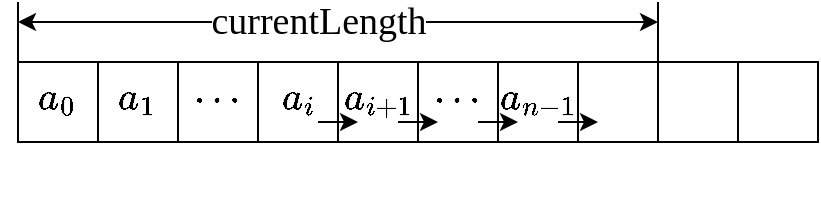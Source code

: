 <mxfile>
    <diagram id="TXBD-LZY1iGdPi2Dcbin" name="第 1 页">
        <mxGraphModel dx="793" dy="516" grid="1" gridSize="10" guides="1" tooltips="1" connect="1" arrows="1" fold="1" page="1" pageScale="1" pageWidth="827" pageHeight="1169" math="1" shadow="0">
            <root>
                <mxCell id="0"/>
                <mxCell id="1" parent="0"/>
                <mxCell id="25" value="" style="group;fontSize=19;" parent="1" vertex="1" connectable="0">
                    <mxGeometry x="240" y="240" width="400" height="70" as="geometry"/>
                </mxCell>
                <mxCell id="2" value="\(a_0\)" style="rounded=0;whiteSpace=wrap;html=1;fontSize=19;fontFamily=Times New Roman;verticalAlign=top;horizontal=1;" parent="25" vertex="1">
                    <mxGeometry y="30" width="40" height="40" as="geometry"/>
                </mxCell>
                <mxCell id="3" value="\(a_1\)" style="rounded=0;whiteSpace=wrap;html=1;fontSize=19;fontFamily=Times New Roman;verticalAlign=top;horizontal=1;" parent="25" vertex="1">
                    <mxGeometry x="40" y="30" width="40" height="40" as="geometry"/>
                </mxCell>
                <mxCell id="4" value="\(\cdots\)" style="rounded=0;whiteSpace=wrap;html=1;fontSize=19;fontFamily=Times New Roman;verticalAlign=top;horizontal=1;" parent="25" vertex="1">
                    <mxGeometry x="80" y="30" width="40" height="40" as="geometry"/>
                </mxCell>
                <mxCell id="5" value="\(a_i\)" style="rounded=0;whiteSpace=wrap;html=1;fontSize=19;fontFamily=Times New Roman;verticalAlign=top;horizontal=1;" parent="25" vertex="1">
                    <mxGeometry x="120" y="30" width="40" height="40" as="geometry"/>
                </mxCell>
                <mxCell id="6" value="\(a_{i+1}\)" style="rounded=0;whiteSpace=wrap;html=1;fontSize=19;fontFamily=Times New Roman;verticalAlign=top;horizontal=1;" parent="25" vertex="1">
                    <mxGeometry x="160" y="30" width="40" height="40" as="geometry"/>
                </mxCell>
                <mxCell id="7" value="\(\cdots\)" style="rounded=0;whiteSpace=wrap;html=1;fontSize=19;fontFamily=Times New Roman;verticalAlign=top;horizontal=1;" parent="25" vertex="1">
                    <mxGeometry x="200" y="30" width="40" height="40" as="geometry"/>
                </mxCell>
                <mxCell id="8" value="\(a_{n-1}\)" style="rounded=0;whiteSpace=wrap;html=1;fontSize=19;fontFamily=Times New Roman;verticalAlign=top;horizontal=1;" parent="25" vertex="1">
                    <mxGeometry x="240" y="30" width="40" height="40" as="geometry"/>
                </mxCell>
                <mxCell id="9" value="" style="rounded=0;whiteSpace=wrap;html=1;fontSize=19;fontFamily=Times New Roman;verticalAlign=top;horizontal=1;" parent="25" vertex="1">
                    <mxGeometry x="280" y="30" width="40" height="40" as="geometry"/>
                </mxCell>
                <mxCell id="10" value="" style="rounded=0;whiteSpace=wrap;html=1;fontSize=19;fontFamily=Times New Roman;verticalAlign=top;horizontal=1;" parent="25" vertex="1">
                    <mxGeometry x="320" y="30" width="40" height="40" as="geometry"/>
                </mxCell>
                <mxCell id="11" value="" style="rounded=0;whiteSpace=wrap;html=1;fontSize=19;fontFamily=Times New Roman;verticalAlign=top;horizontal=1;" parent="25" vertex="1">
                    <mxGeometry x="360" y="30" width="40" height="40" as="geometry"/>
                </mxCell>
                <mxCell id="13" value="" style="endArrow=classic;html=1;fontFamily=Times New Roman;fontSize=19;" parent="25" edge="1">
                    <mxGeometry width="50" height="50" relative="1" as="geometry">
                        <mxPoint x="150" y="60" as="sourcePoint"/>
                        <mxPoint x="170" y="60" as="targetPoint"/>
                    </mxGeometry>
                </mxCell>
                <mxCell id="14" value="" style="endArrow=classic;html=1;fontFamily=Times New Roman;fontSize=19;" parent="25" edge="1">
                    <mxGeometry width="50" height="50" relative="1" as="geometry">
                        <mxPoint x="190" y="60" as="sourcePoint"/>
                        <mxPoint x="210" y="60" as="targetPoint"/>
                    </mxGeometry>
                </mxCell>
                <mxCell id="16" value="" style="endArrow=classic;html=1;fontFamily=Times New Roman;fontSize=19;" parent="25" edge="1">
                    <mxGeometry width="50" height="50" relative="1" as="geometry">
                        <mxPoint x="230" y="60" as="sourcePoint"/>
                        <mxPoint x="250" y="60" as="targetPoint"/>
                    </mxGeometry>
                </mxCell>
                <mxCell id="17" value="" style="endArrow=classic;html=1;fontFamily=Times New Roman;fontSize=19;" parent="25" edge="1">
                    <mxGeometry width="50" height="50" relative="1" as="geometry">
                        <mxPoint x="270" y="60" as="sourcePoint"/>
                        <mxPoint x="290" y="60" as="targetPoint"/>
                    </mxGeometry>
                </mxCell>
                <mxCell id="21" value="" style="endArrow=none;html=1;fontFamily=Times New Roman;fontSize=19;entryX=0;entryY=0;entryDx=0;entryDy=0;" parent="25" target="2" edge="1">
                    <mxGeometry width="50" height="50" relative="1" as="geometry">
                        <mxPoint as="sourcePoint"/>
                        <mxPoint x="200" y="10" as="targetPoint"/>
                    </mxGeometry>
                </mxCell>
                <mxCell id="22" value="" style="endArrow=none;html=1;fontFamily=Times New Roman;fontSize=19;entryX=0;entryY=0;entryDx=0;entryDy=0;" parent="25" target="10" edge="1">
                    <mxGeometry width="50" height="50" relative="1" as="geometry">
                        <mxPoint x="320" as="sourcePoint"/>
                        <mxPoint x="320" y="20" as="targetPoint"/>
                    </mxGeometry>
                </mxCell>
                <mxCell id="23" value="" style="endArrow=classic;startArrow=classic;html=1;fontFamily=Times New Roman;fontSize=19;" parent="25" edge="1">
                    <mxGeometry width="50" height="50" relative="1" as="geometry">
                        <mxPoint y="10" as="sourcePoint"/>
                        <mxPoint x="320" y="10" as="targetPoint"/>
                    </mxGeometry>
                </mxCell>
                <mxCell id="24" value="currentLength" style="edgeLabel;html=1;align=center;verticalAlign=middle;resizable=0;points=[];fontSize=19;fontFamily=Times New Roman;spacingLeft=0;spacingRight=0;spacing=2;" parent="23" vertex="1" connectable="0">
                    <mxGeometry x="-0.065" y="-2" relative="1" as="geometry">
                        <mxPoint y="-2" as="offset"/>
                    </mxGeometry>
                </mxCell>
            </root>
        </mxGraphModel>
    </diagram>
</mxfile>